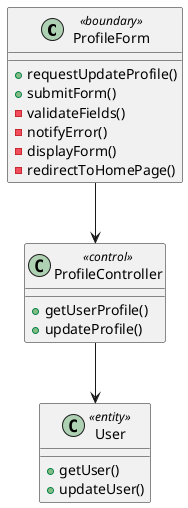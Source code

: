 @startuml
class ProfileForm <<boundary>> {
  + requestUpdateProfile()
  + submitForm()
  - validateFields()
  - notifyError()
  - displayForm()
  - redirectToHomePage()
}

class ProfileController <<control>> {
  + getUserProfile()
  + updateProfile()
}

class User <<entity>> {
  + getUser()
  + updateUser()
}

ProfileForm --> ProfileController
ProfileController --> User
@enduml
